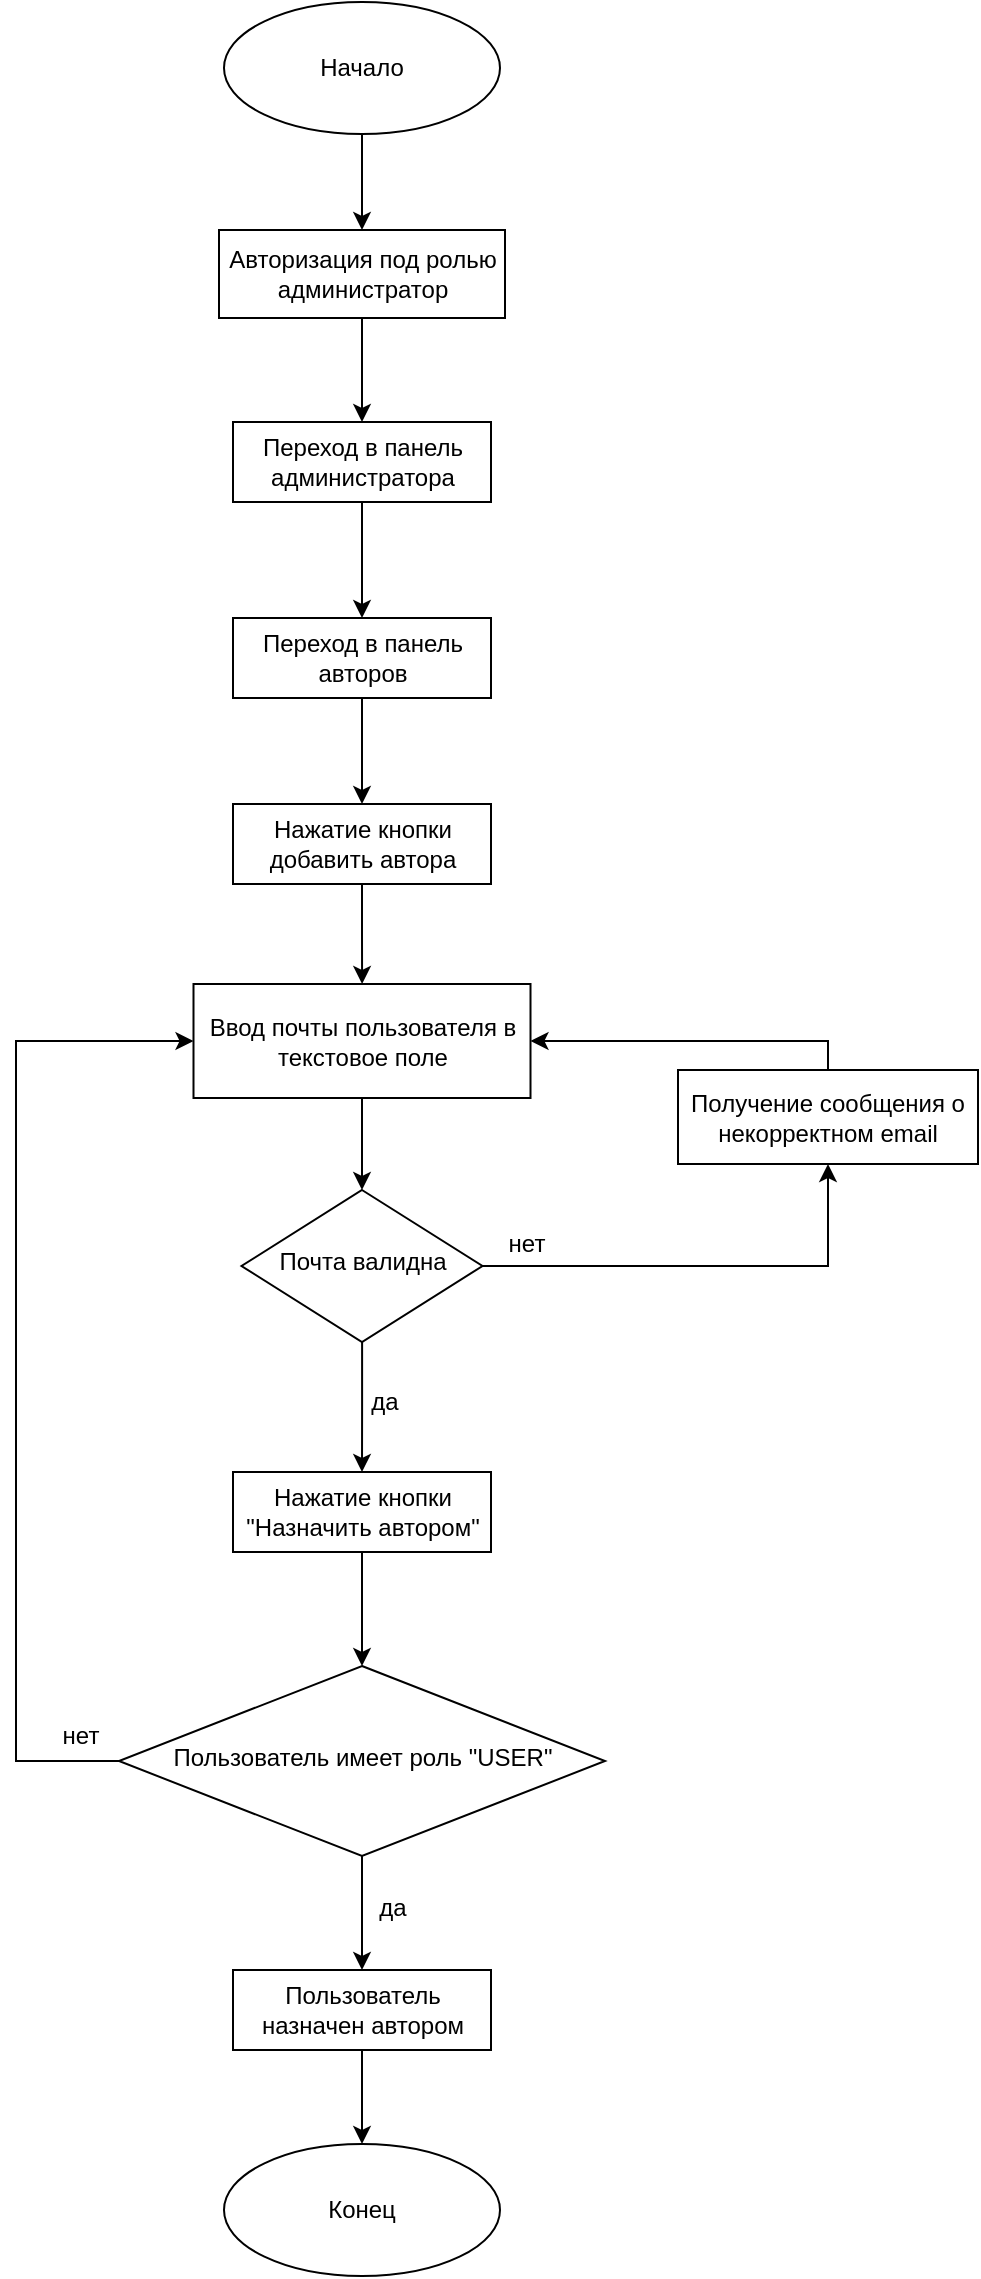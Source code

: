 <mxfile version="24.9.0">
  <diagram id="C5RBs43oDa-KdzZeNtuy" name="Page-1">
    <mxGraphModel dx="861" dy="1004" grid="0" gridSize="10" guides="1" tooltips="1" connect="1" arrows="1" fold="1" page="0" pageScale="1" pageWidth="827" pageHeight="1169" math="0" shadow="0">
      <root>
        <mxCell id="WIyWlLk6GJQsqaUBKTNV-0" />
        <mxCell id="WIyWlLk6GJQsqaUBKTNV-1" parent="WIyWlLk6GJQsqaUBKTNV-0" />
        <mxCell id="71wXcE2qGCJvCkhK10cS-2" value="" style="edgeStyle=orthogonalEdgeStyle;rounded=0;orthogonalLoop=1;jettySize=auto;html=1;" edge="1" parent="WIyWlLk6GJQsqaUBKTNV-1" source="WIyWlLk6GJQsqaUBKTNV-3" target="71wXcE2qGCJvCkhK10cS-0">
          <mxGeometry relative="1" as="geometry" />
        </mxCell>
        <mxCell id="WIyWlLk6GJQsqaUBKTNV-3" value="Авторизация под ролью администратор" style="rounded=0;whiteSpace=wrap;html=1;fontSize=12;glass=0;strokeWidth=1;shadow=0;" parent="WIyWlLk6GJQsqaUBKTNV-1" vertex="1">
          <mxGeometry x="148.5" y="85" width="143" height="44" as="geometry" />
        </mxCell>
        <mxCell id="71wXcE2qGCJvCkhK10cS-12" value="" style="edgeStyle=orthogonalEdgeStyle;rounded=0;orthogonalLoop=1;jettySize=auto;html=1;" edge="1" parent="WIyWlLk6GJQsqaUBKTNV-1" source="WIyWlLk6GJQsqaUBKTNV-6" target="71wXcE2qGCJvCkhK10cS-10">
          <mxGeometry relative="1" as="geometry" />
        </mxCell>
        <mxCell id="71wXcE2qGCJvCkhK10cS-14" style="edgeStyle=orthogonalEdgeStyle;rounded=0;orthogonalLoop=1;jettySize=auto;html=1;entryX=0.5;entryY=1;entryDx=0;entryDy=0;" edge="1" parent="WIyWlLk6GJQsqaUBKTNV-1" source="WIyWlLk6GJQsqaUBKTNV-6" target="71wXcE2qGCJvCkhK10cS-16">
          <mxGeometry relative="1" as="geometry">
            <Array as="points">
              <mxPoint x="453" y="603" />
            </Array>
          </mxGeometry>
        </mxCell>
        <mxCell id="WIyWlLk6GJQsqaUBKTNV-6" value="Почта валидна" style="rhombus;whiteSpace=wrap;html=1;shadow=0;fontFamily=Helvetica;fontSize=12;align=center;strokeWidth=1;spacing=6;spacingTop=-4;" parent="WIyWlLk6GJQsqaUBKTNV-1" vertex="1">
          <mxGeometry x="159.75" y="565" width="120.5" height="76" as="geometry" />
        </mxCell>
        <mxCell id="71wXcE2qGCJvCkhK10cS-20" value="" style="edgeStyle=orthogonalEdgeStyle;rounded=0;orthogonalLoop=1;jettySize=auto;html=1;" edge="1" parent="WIyWlLk6GJQsqaUBKTNV-1" source="WIyWlLk6GJQsqaUBKTNV-10" target="71wXcE2qGCJvCkhK10cS-19">
          <mxGeometry relative="1" as="geometry" />
        </mxCell>
        <mxCell id="71wXcE2qGCJvCkhK10cS-22" style="edgeStyle=orthogonalEdgeStyle;rounded=0;orthogonalLoop=1;jettySize=auto;html=1;entryX=0;entryY=0.5;entryDx=0;entryDy=0;" edge="1" parent="WIyWlLk6GJQsqaUBKTNV-1" source="WIyWlLk6GJQsqaUBKTNV-10" target="71wXcE2qGCJvCkhK10cS-8">
          <mxGeometry relative="1" as="geometry">
            <Array as="points">
              <mxPoint x="47" y="850" />
              <mxPoint x="47" y="490" />
            </Array>
          </mxGeometry>
        </mxCell>
        <mxCell id="WIyWlLk6GJQsqaUBKTNV-10" value="Пользователь имеет роль &quot;USER&quot;" style="rhombus;whiteSpace=wrap;html=1;shadow=0;fontFamily=Helvetica;fontSize=12;align=center;strokeWidth=1;spacing=6;spacingTop=-4;" parent="WIyWlLk6GJQsqaUBKTNV-1" vertex="1">
          <mxGeometry x="98.5" y="803" width="243" height="95" as="geometry" />
        </mxCell>
        <mxCell id="71wXcE2qGCJvCkhK10cS-5" value="" style="edgeStyle=orthogonalEdgeStyle;rounded=0;orthogonalLoop=1;jettySize=auto;html=1;" edge="1" parent="WIyWlLk6GJQsqaUBKTNV-1" source="71wXcE2qGCJvCkhK10cS-0" target="71wXcE2qGCJvCkhK10cS-4">
          <mxGeometry relative="1" as="geometry" />
        </mxCell>
        <mxCell id="71wXcE2qGCJvCkhK10cS-0" value="Переход в панель администратора" style="rounded=0;whiteSpace=wrap;html=1;" vertex="1" parent="WIyWlLk6GJQsqaUBKTNV-1">
          <mxGeometry x="155.5" y="181" width="129" height="40" as="geometry" />
        </mxCell>
        <mxCell id="71wXcE2qGCJvCkhK10cS-7" value="" style="edgeStyle=orthogonalEdgeStyle;rounded=0;orthogonalLoop=1;jettySize=auto;html=1;" edge="1" parent="WIyWlLk6GJQsqaUBKTNV-1" source="71wXcE2qGCJvCkhK10cS-4" target="71wXcE2qGCJvCkhK10cS-6">
          <mxGeometry relative="1" as="geometry" />
        </mxCell>
        <mxCell id="71wXcE2qGCJvCkhK10cS-4" value="Переход в панель авторов" style="rounded=0;whiteSpace=wrap;html=1;" vertex="1" parent="WIyWlLk6GJQsqaUBKTNV-1">
          <mxGeometry x="155.5" y="279" width="129" height="40" as="geometry" />
        </mxCell>
        <mxCell id="71wXcE2qGCJvCkhK10cS-9" value="" style="edgeStyle=orthogonalEdgeStyle;rounded=0;orthogonalLoop=1;jettySize=auto;html=1;" edge="1" parent="WIyWlLk6GJQsqaUBKTNV-1" source="71wXcE2qGCJvCkhK10cS-6" target="71wXcE2qGCJvCkhK10cS-8">
          <mxGeometry relative="1" as="geometry" />
        </mxCell>
        <mxCell id="71wXcE2qGCJvCkhK10cS-6" value="Нажатие кнопки добавить автора" style="rounded=0;whiteSpace=wrap;html=1;" vertex="1" parent="WIyWlLk6GJQsqaUBKTNV-1">
          <mxGeometry x="155.5" y="372" width="129" height="40" as="geometry" />
        </mxCell>
        <mxCell id="71wXcE2qGCJvCkhK10cS-11" value="" style="edgeStyle=orthogonalEdgeStyle;rounded=0;orthogonalLoop=1;jettySize=auto;html=1;" edge="1" parent="WIyWlLk6GJQsqaUBKTNV-1" source="71wXcE2qGCJvCkhK10cS-8" target="WIyWlLk6GJQsqaUBKTNV-6">
          <mxGeometry relative="1" as="geometry" />
        </mxCell>
        <mxCell id="71wXcE2qGCJvCkhK10cS-8" value="Ввод почты пользователя в текстовое поле" style="rounded=0;whiteSpace=wrap;html=1;" vertex="1" parent="WIyWlLk6GJQsqaUBKTNV-1">
          <mxGeometry x="135.75" y="462" width="168.5" height="57" as="geometry" />
        </mxCell>
        <mxCell id="71wXcE2qGCJvCkhK10cS-18" value="" style="edgeStyle=orthogonalEdgeStyle;rounded=0;orthogonalLoop=1;jettySize=auto;html=1;" edge="1" parent="WIyWlLk6GJQsqaUBKTNV-1" source="71wXcE2qGCJvCkhK10cS-10" target="WIyWlLk6GJQsqaUBKTNV-10">
          <mxGeometry relative="1" as="geometry" />
        </mxCell>
        <mxCell id="71wXcE2qGCJvCkhK10cS-10" value="Нажатие кнопки &quot;Назначить автором&quot;" style="rounded=0;whiteSpace=wrap;html=1;" vertex="1" parent="WIyWlLk6GJQsqaUBKTNV-1">
          <mxGeometry x="155.5" y="706" width="129" height="40" as="geometry" />
        </mxCell>
        <mxCell id="71wXcE2qGCJvCkhK10cS-13" value="да" style="text;html=1;align=center;verticalAlign=middle;resizable=0;points=[];autosize=1;strokeColor=none;fillColor=none;" vertex="1" parent="WIyWlLk6GJQsqaUBKTNV-1">
          <mxGeometry x="215" y="658" width="32" height="26" as="geometry" />
        </mxCell>
        <mxCell id="71wXcE2qGCJvCkhK10cS-15" value="нет" style="text;html=1;align=center;verticalAlign=middle;resizable=0;points=[];autosize=1;strokeColor=none;fillColor=none;" vertex="1" parent="WIyWlLk6GJQsqaUBKTNV-1">
          <mxGeometry x="284" y="579" width="36" height="26" as="geometry" />
        </mxCell>
        <mxCell id="71wXcE2qGCJvCkhK10cS-17" style="edgeStyle=orthogonalEdgeStyle;rounded=0;orthogonalLoop=1;jettySize=auto;html=1;entryX=1;entryY=0.5;entryDx=0;entryDy=0;" edge="1" parent="WIyWlLk6GJQsqaUBKTNV-1" source="71wXcE2qGCJvCkhK10cS-16" target="71wXcE2qGCJvCkhK10cS-8">
          <mxGeometry relative="1" as="geometry">
            <Array as="points">
              <mxPoint x="453" y="491" />
            </Array>
          </mxGeometry>
        </mxCell>
        <mxCell id="71wXcE2qGCJvCkhK10cS-16" value="Получение сообщения о некорректном email" style="rounded=0;whiteSpace=wrap;html=1;" vertex="1" parent="WIyWlLk6GJQsqaUBKTNV-1">
          <mxGeometry x="378" y="505" width="150" height="47" as="geometry" />
        </mxCell>
        <mxCell id="71wXcE2qGCJvCkhK10cS-26" value="" style="edgeStyle=orthogonalEdgeStyle;rounded=0;orthogonalLoop=1;jettySize=auto;html=1;" edge="1" parent="WIyWlLk6GJQsqaUBKTNV-1" source="71wXcE2qGCJvCkhK10cS-19" target="71wXcE2qGCJvCkhK10cS-25">
          <mxGeometry relative="1" as="geometry" />
        </mxCell>
        <mxCell id="71wXcE2qGCJvCkhK10cS-19" value="Пользователь назначен автором" style="rounded=0;whiteSpace=wrap;html=1;" vertex="1" parent="WIyWlLk6GJQsqaUBKTNV-1">
          <mxGeometry x="155.5" y="955" width="129" height="40" as="geometry" />
        </mxCell>
        <mxCell id="71wXcE2qGCJvCkhK10cS-21" value="да" style="text;html=1;align=center;verticalAlign=middle;resizable=0;points=[];autosize=1;strokeColor=none;fillColor=none;" vertex="1" parent="WIyWlLk6GJQsqaUBKTNV-1">
          <mxGeometry x="219" y="911" width="32" height="26" as="geometry" />
        </mxCell>
        <mxCell id="71wXcE2qGCJvCkhK10cS-23" value="нет" style="text;html=1;align=center;verticalAlign=middle;resizable=0;points=[];autosize=1;strokeColor=none;fillColor=none;" vertex="1" parent="WIyWlLk6GJQsqaUBKTNV-1">
          <mxGeometry x="61" y="825" width="36" height="26" as="geometry" />
        </mxCell>
        <mxCell id="71wXcE2qGCJvCkhK10cS-27" value="" style="edgeStyle=orthogonalEdgeStyle;rounded=0;orthogonalLoop=1;jettySize=auto;html=1;" edge="1" parent="WIyWlLk6GJQsqaUBKTNV-1" source="71wXcE2qGCJvCkhK10cS-24" target="WIyWlLk6GJQsqaUBKTNV-3">
          <mxGeometry relative="1" as="geometry" />
        </mxCell>
        <mxCell id="71wXcE2qGCJvCkhK10cS-24" value="Начало" style="ellipse;whiteSpace=wrap;html=1;" vertex="1" parent="WIyWlLk6GJQsqaUBKTNV-1">
          <mxGeometry x="151" y="-29" width="138" height="66" as="geometry" />
        </mxCell>
        <mxCell id="71wXcE2qGCJvCkhK10cS-25" value="Конец" style="ellipse;whiteSpace=wrap;html=1;" vertex="1" parent="WIyWlLk6GJQsqaUBKTNV-1">
          <mxGeometry x="151" y="1042" width="138" height="66" as="geometry" />
        </mxCell>
      </root>
    </mxGraphModel>
  </diagram>
</mxfile>
